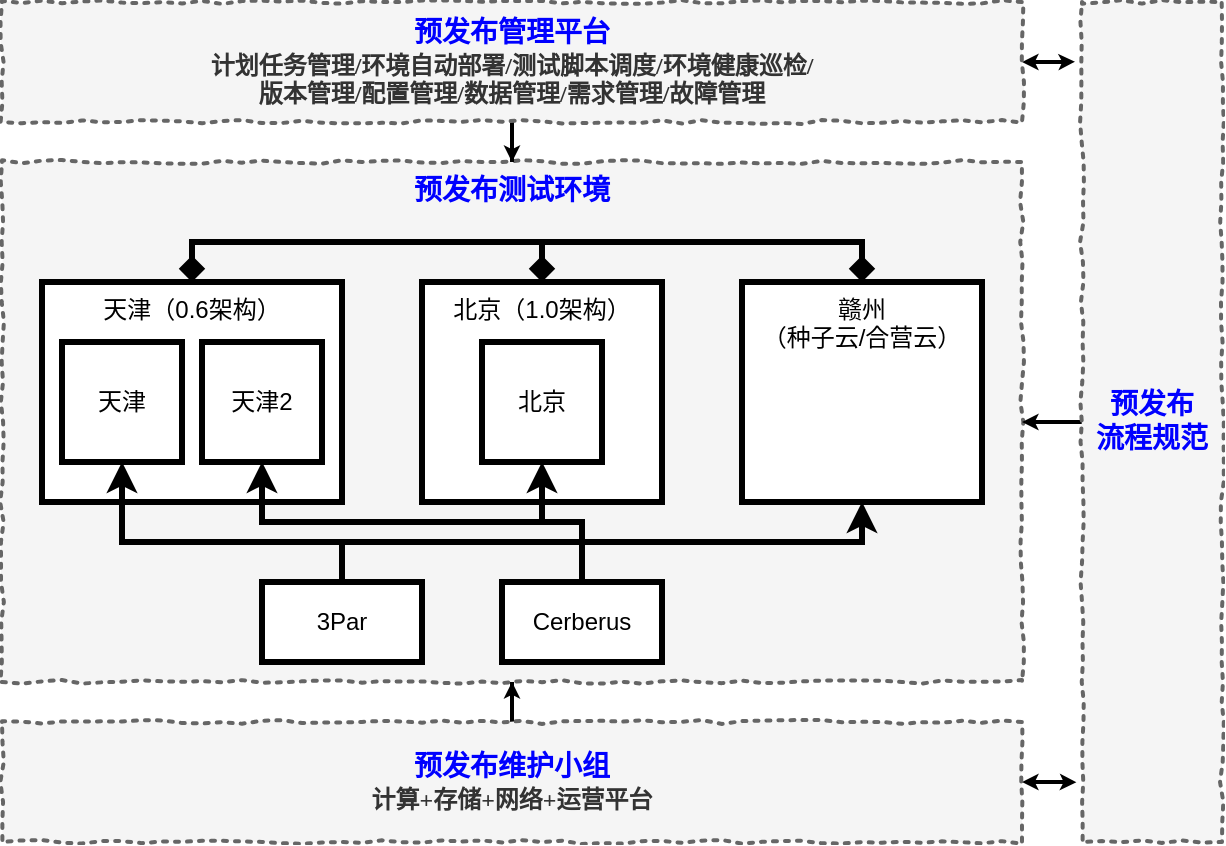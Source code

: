 <mxfile version="13.8.6" type="github">
  <diagram id="53hk5bmk4DP6miZGaI69" name="Page-1">
    <mxGraphModel dx="1550" dy="836" grid="1" gridSize="10" guides="1" tooltips="1" connect="1" arrows="1" fold="1" page="1" pageScale="1" pageWidth="827" pageHeight="1169" math="0" shadow="0">
      <root>
        <mxCell id="0" />
        <mxCell id="1" parent="0" />
        <mxCell id="f392dosQeGkiUCD-6d_3-5" value="&lt;font color=&quot;#0000ff&quot; style=&quot;font-size: 14px&quot;&gt;预发布测试环境&lt;/font&gt;" style="html=1;whiteSpace=wrap;comic=1;strokeWidth=2;fontFamily=Comic Sans MS;fontStyle=1;align=center;verticalAlign=top;dashed=1;dashPattern=1 2;fillColor=#f5f5f5;strokeColor=#666666;fontColor=#333333;" parent="1" vertex="1">
          <mxGeometry x="110" y="120" width="510" height="260" as="geometry" />
        </mxCell>
        <mxCell id="0vtS9AQMp6WTo0PElCvp-21" style="edgeStyle=orthogonalEdgeStyle;rounded=0;orthogonalLoop=1;jettySize=auto;html=1;entryX=0.5;entryY=0;entryDx=0;entryDy=0;endArrow=diamond;endFill=1;strokeWidth=3;" parent="1" source="0vtS9AQMp6WTo0PElCvp-1" target="0vtS9AQMp6WTo0PElCvp-3" edge="1">
          <mxGeometry relative="1" as="geometry">
            <Array as="points">
              <mxPoint x="205" y="160" />
              <mxPoint x="540" y="160" />
            </Array>
          </mxGeometry>
        </mxCell>
        <mxCell id="0vtS9AQMp6WTo0PElCvp-1" value="天津（0.6架构）" style="rounded=0;whiteSpace=wrap;html=1;verticalAlign=top;strokeWidth=3;" parent="1" vertex="1">
          <mxGeometry x="130" y="180" width="150" height="110" as="geometry" />
        </mxCell>
        <mxCell id="0vtS9AQMp6WTo0PElCvp-22" style="edgeStyle=orthogonalEdgeStyle;rounded=0;orthogonalLoop=1;jettySize=auto;html=1;entryX=0.5;entryY=0;entryDx=0;entryDy=0;endArrow=diamond;endFill=1;startArrow=diamond;startFill=1;strokeWidth=3;" parent="1" source="0vtS9AQMp6WTo0PElCvp-2" target="0vtS9AQMp6WTo0PElCvp-1" edge="1">
          <mxGeometry relative="1" as="geometry">
            <Array as="points">
              <mxPoint x="380" y="160" />
              <mxPoint x="205" y="160" />
            </Array>
          </mxGeometry>
        </mxCell>
        <mxCell id="0vtS9AQMp6WTo0PElCvp-2" value="北京（1.0架构）" style="rounded=0;whiteSpace=wrap;html=1;verticalAlign=top;strokeWidth=3;" parent="1" vertex="1">
          <mxGeometry x="320" y="180" width="120" height="110" as="geometry" />
        </mxCell>
        <mxCell id="0vtS9AQMp6WTo0PElCvp-3" value="赣州&lt;br&gt;（种子云/合营云）" style="rounded=0;whiteSpace=wrap;html=1;verticalAlign=top;strokeWidth=3;" parent="1" vertex="1">
          <mxGeometry x="480" y="180" width="120" height="110" as="geometry" />
        </mxCell>
        <mxCell id="0vtS9AQMp6WTo0PElCvp-11" style="edgeStyle=orthogonalEdgeStyle;rounded=0;orthogonalLoop=1;jettySize=auto;html=1;entryX=0.5;entryY=1;entryDx=0;entryDy=0;strokeWidth=3;" parent="1" source="0vtS9AQMp6WTo0PElCvp-4" target="0vtS9AQMp6WTo0PElCvp-6" edge="1">
          <mxGeometry relative="1" as="geometry">
            <Array as="points">
              <mxPoint x="280" y="310" />
              <mxPoint x="170" y="310" />
            </Array>
          </mxGeometry>
        </mxCell>
        <mxCell id="0vtS9AQMp6WTo0PElCvp-15" style="edgeStyle=orthogonalEdgeStyle;rounded=0;orthogonalLoop=1;jettySize=auto;html=1;strokeWidth=3;" parent="1" source="0vtS9AQMp6WTo0PElCvp-4" target="0vtS9AQMp6WTo0PElCvp-3" edge="1">
          <mxGeometry relative="1" as="geometry">
            <Array as="points">
              <mxPoint x="280" y="310" />
              <mxPoint x="540" y="310" />
            </Array>
          </mxGeometry>
        </mxCell>
        <mxCell id="0vtS9AQMp6WTo0PElCvp-4" value="3Par" style="rounded=0;whiteSpace=wrap;html=1;strokeWidth=3;" parent="1" vertex="1">
          <mxGeometry x="240" y="330" width="80" height="40" as="geometry" />
        </mxCell>
        <mxCell id="0vtS9AQMp6WTo0PElCvp-18" style="edgeStyle=orthogonalEdgeStyle;rounded=0;orthogonalLoop=1;jettySize=auto;html=1;strokeWidth=3;" parent="1" source="0vtS9AQMp6WTo0PElCvp-5" target="0vtS9AQMp6WTo0PElCvp-10" edge="1">
          <mxGeometry relative="1" as="geometry" />
        </mxCell>
        <mxCell id="0vtS9AQMp6WTo0PElCvp-19" style="edgeStyle=orthogonalEdgeStyle;rounded=0;orthogonalLoop=1;jettySize=auto;html=1;entryX=0.5;entryY=1;entryDx=0;entryDy=0;strokeWidth=3;" parent="1" source="0vtS9AQMp6WTo0PElCvp-5" target="0vtS9AQMp6WTo0PElCvp-7" edge="1">
          <mxGeometry relative="1" as="geometry">
            <Array as="points">
              <mxPoint x="400" y="300" />
              <mxPoint x="240" y="300" />
            </Array>
          </mxGeometry>
        </mxCell>
        <mxCell id="0vtS9AQMp6WTo0PElCvp-5" value="Cerberus" style="rounded=0;whiteSpace=wrap;html=1;strokeWidth=3;" parent="1" vertex="1">
          <mxGeometry x="360" y="330" width="80" height="40" as="geometry" />
        </mxCell>
        <mxCell id="0vtS9AQMp6WTo0PElCvp-6" value="天津" style="whiteSpace=wrap;html=1;aspect=fixed;strokeWidth=3;" parent="1" vertex="1">
          <mxGeometry x="140" y="210" width="60" height="60" as="geometry" />
        </mxCell>
        <mxCell id="0vtS9AQMp6WTo0PElCvp-7" value="天津2" style="whiteSpace=wrap;html=1;aspect=fixed;strokeWidth=3;" parent="1" vertex="1">
          <mxGeometry x="210" y="210" width="60" height="60" as="geometry" />
        </mxCell>
        <mxCell id="0vtS9AQMp6WTo0PElCvp-10" value="北京" style="whiteSpace=wrap;html=1;aspect=fixed;strokeWidth=3;" parent="1" vertex="1">
          <mxGeometry x="350" y="210" width="60" height="60" as="geometry" />
        </mxCell>
        <mxCell id="f392dosQeGkiUCD-6d_3-9" style="edgeStyle=orthogonalEdgeStyle;rounded=0;orthogonalLoop=1;jettySize=auto;html=1;entryX=0.5;entryY=0;entryDx=0;entryDy=0;strokeWidth=2;endSize=2;" parent="1" source="f392dosQeGkiUCD-6d_3-2" target="f392dosQeGkiUCD-6d_3-5" edge="1">
          <mxGeometry relative="1" as="geometry" />
        </mxCell>
        <mxCell id="f392dosQeGkiUCD-6d_3-16" style="edgeStyle=orthogonalEdgeStyle;rounded=0;orthogonalLoop=1;jettySize=auto;html=1;entryX=-0.05;entryY=0.071;entryDx=0;entryDy=0;entryPerimeter=0;startArrow=classic;startFill=1;strokeWidth=2;endSize=2;startSize=2;" parent="1" source="f392dosQeGkiUCD-6d_3-2" target="f392dosQeGkiUCD-6d_3-4" edge="1">
          <mxGeometry relative="1" as="geometry" />
        </mxCell>
        <mxCell id="f392dosQeGkiUCD-6d_3-2" value="&lt;font color=&quot;#0000ff&quot; style=&quot;font-size: 14px&quot;&gt;预发布管理平台&lt;br&gt;&lt;/font&gt;&lt;font style=&quot;font-size: 12px&quot;&gt;计划任务管理/环境自动部署/测试脚本调度/环境健康巡检/&lt;br&gt;&lt;font style=&quot;font-size: 12px&quot;&gt;版本管理&lt;/font&gt;/配置管理/数据管理/&lt;/font&gt;&lt;font style=&quot;font-size: 12px&quot;&gt;&lt;font style=&quot;font-size: 12px&quot;&gt;需求管理/故障管理&lt;/font&gt;&lt;br&gt;&lt;/font&gt;" style="html=1;whiteSpace=wrap;comic=1;strokeWidth=2;fontFamily=Comic Sans MS;fontStyle=1;dashed=1;dashPattern=1 2;fillColor=#f5f5f5;strokeColor=#666666;fontColor=#333333;" parent="1" vertex="1">
          <mxGeometry x="110" y="40" width="510" height="60" as="geometry" />
        </mxCell>
        <mxCell id="f392dosQeGkiUCD-6d_3-8" style="edgeStyle=orthogonalEdgeStyle;rounded=0;orthogonalLoop=1;jettySize=auto;html=1;entryX=0.5;entryY=1;entryDx=0;entryDy=0;strokeWidth=2;endSize=2;" parent="1" source="f392dosQeGkiUCD-6d_3-3" target="f392dosQeGkiUCD-6d_3-5" edge="1">
          <mxGeometry relative="1" as="geometry" />
        </mxCell>
        <mxCell id="f392dosQeGkiUCD-6d_3-17" style="edgeStyle=orthogonalEdgeStyle;rounded=0;orthogonalLoop=1;jettySize=auto;html=1;entryX=-0.04;entryY=0.929;entryDx=0;entryDy=0;entryPerimeter=0;startArrow=classic;startFill=1;strokeWidth=2;endSize=2;startSize=2;" parent="1" source="f392dosQeGkiUCD-6d_3-3" target="f392dosQeGkiUCD-6d_3-4" edge="1">
          <mxGeometry relative="1" as="geometry" />
        </mxCell>
        <mxCell id="f392dosQeGkiUCD-6d_3-3" value="&lt;font style=&quot;font-size: 14px&quot;&gt;&lt;font color=&quot;#0000ff&quot; style=&quot;font-size: 14px&quot;&gt;预发布维护小组&lt;/font&gt;&lt;br&gt;&lt;/font&gt;计算+存储+网络+运营平台" style="html=1;whiteSpace=wrap;comic=1;strokeWidth=2;fontFamily=Comic Sans MS;fontStyle=1;dashed=1;dashPattern=1 2;fillColor=#f5f5f5;strokeColor=#666666;fontColor=#333333;" parent="1" vertex="1">
          <mxGeometry x="110" y="400" width="510" height="60" as="geometry" />
        </mxCell>
        <mxCell id="f392dosQeGkiUCD-6d_3-10" style="edgeStyle=orthogonalEdgeStyle;rounded=0;orthogonalLoop=1;jettySize=auto;html=1;strokeWidth=2;endSize=2;" parent="1" source="f392dosQeGkiUCD-6d_3-4" target="f392dosQeGkiUCD-6d_3-5" edge="1">
          <mxGeometry relative="1" as="geometry" />
        </mxCell>
        <mxCell id="f392dosQeGkiUCD-6d_3-4" value="&lt;font color=&quot;#0000ff&quot; style=&quot;font-size: 14px&quot;&gt;预发布&lt;br&gt;流程规范&lt;/font&gt;" style="html=1;whiteSpace=wrap;comic=1;strokeWidth=2;fontFamily=Comic Sans MS;fontStyle=1;dashed=1;dashPattern=1 2;fillColor=#f5f5f5;strokeColor=#666666;fontColor=#333333;" parent="1" vertex="1">
          <mxGeometry x="650" y="40" width="70" height="420" as="geometry" />
        </mxCell>
      </root>
    </mxGraphModel>
  </diagram>
</mxfile>
